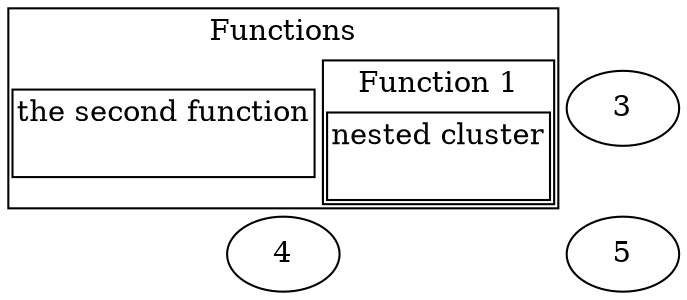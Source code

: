 graph {
	layout=osage
		subgraph cluster_0 {
			label="Functions";
			subgraph cluster_1 {
			    label="Function 1";
				subgraph cluster_3 {
                    label="nested cluster";}		
			}
        subgraph cluster_2 {
            label="the second function";
			}

		}
	3
	4
	5
}